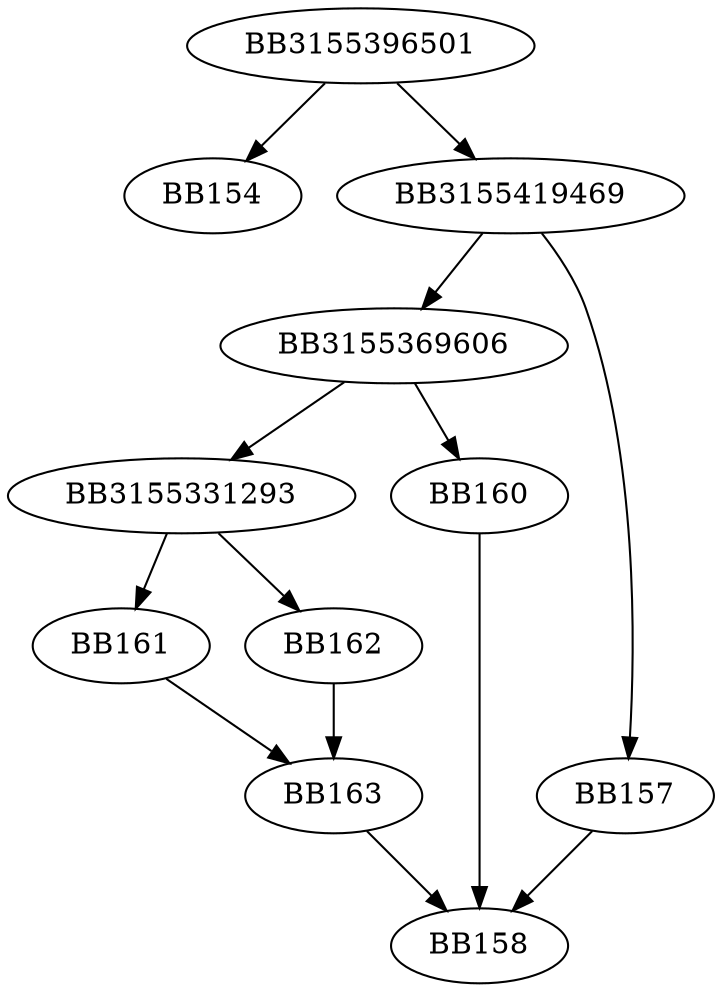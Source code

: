 digraph G{
	BB3155396501->BB154;
	BB3155396501->BB3155419469;
	BB3155419469->BB3155369606;
	BB3155419469->BB157;
	BB157->BB158;
	BB3155369606->BB3155331293;
	BB3155369606->BB160;
	BB160->BB158;
	BB3155331293->BB161;
	BB3155331293->BB162;
	BB161->BB163;
	BB162->BB163;
	BB163->BB158;
}
